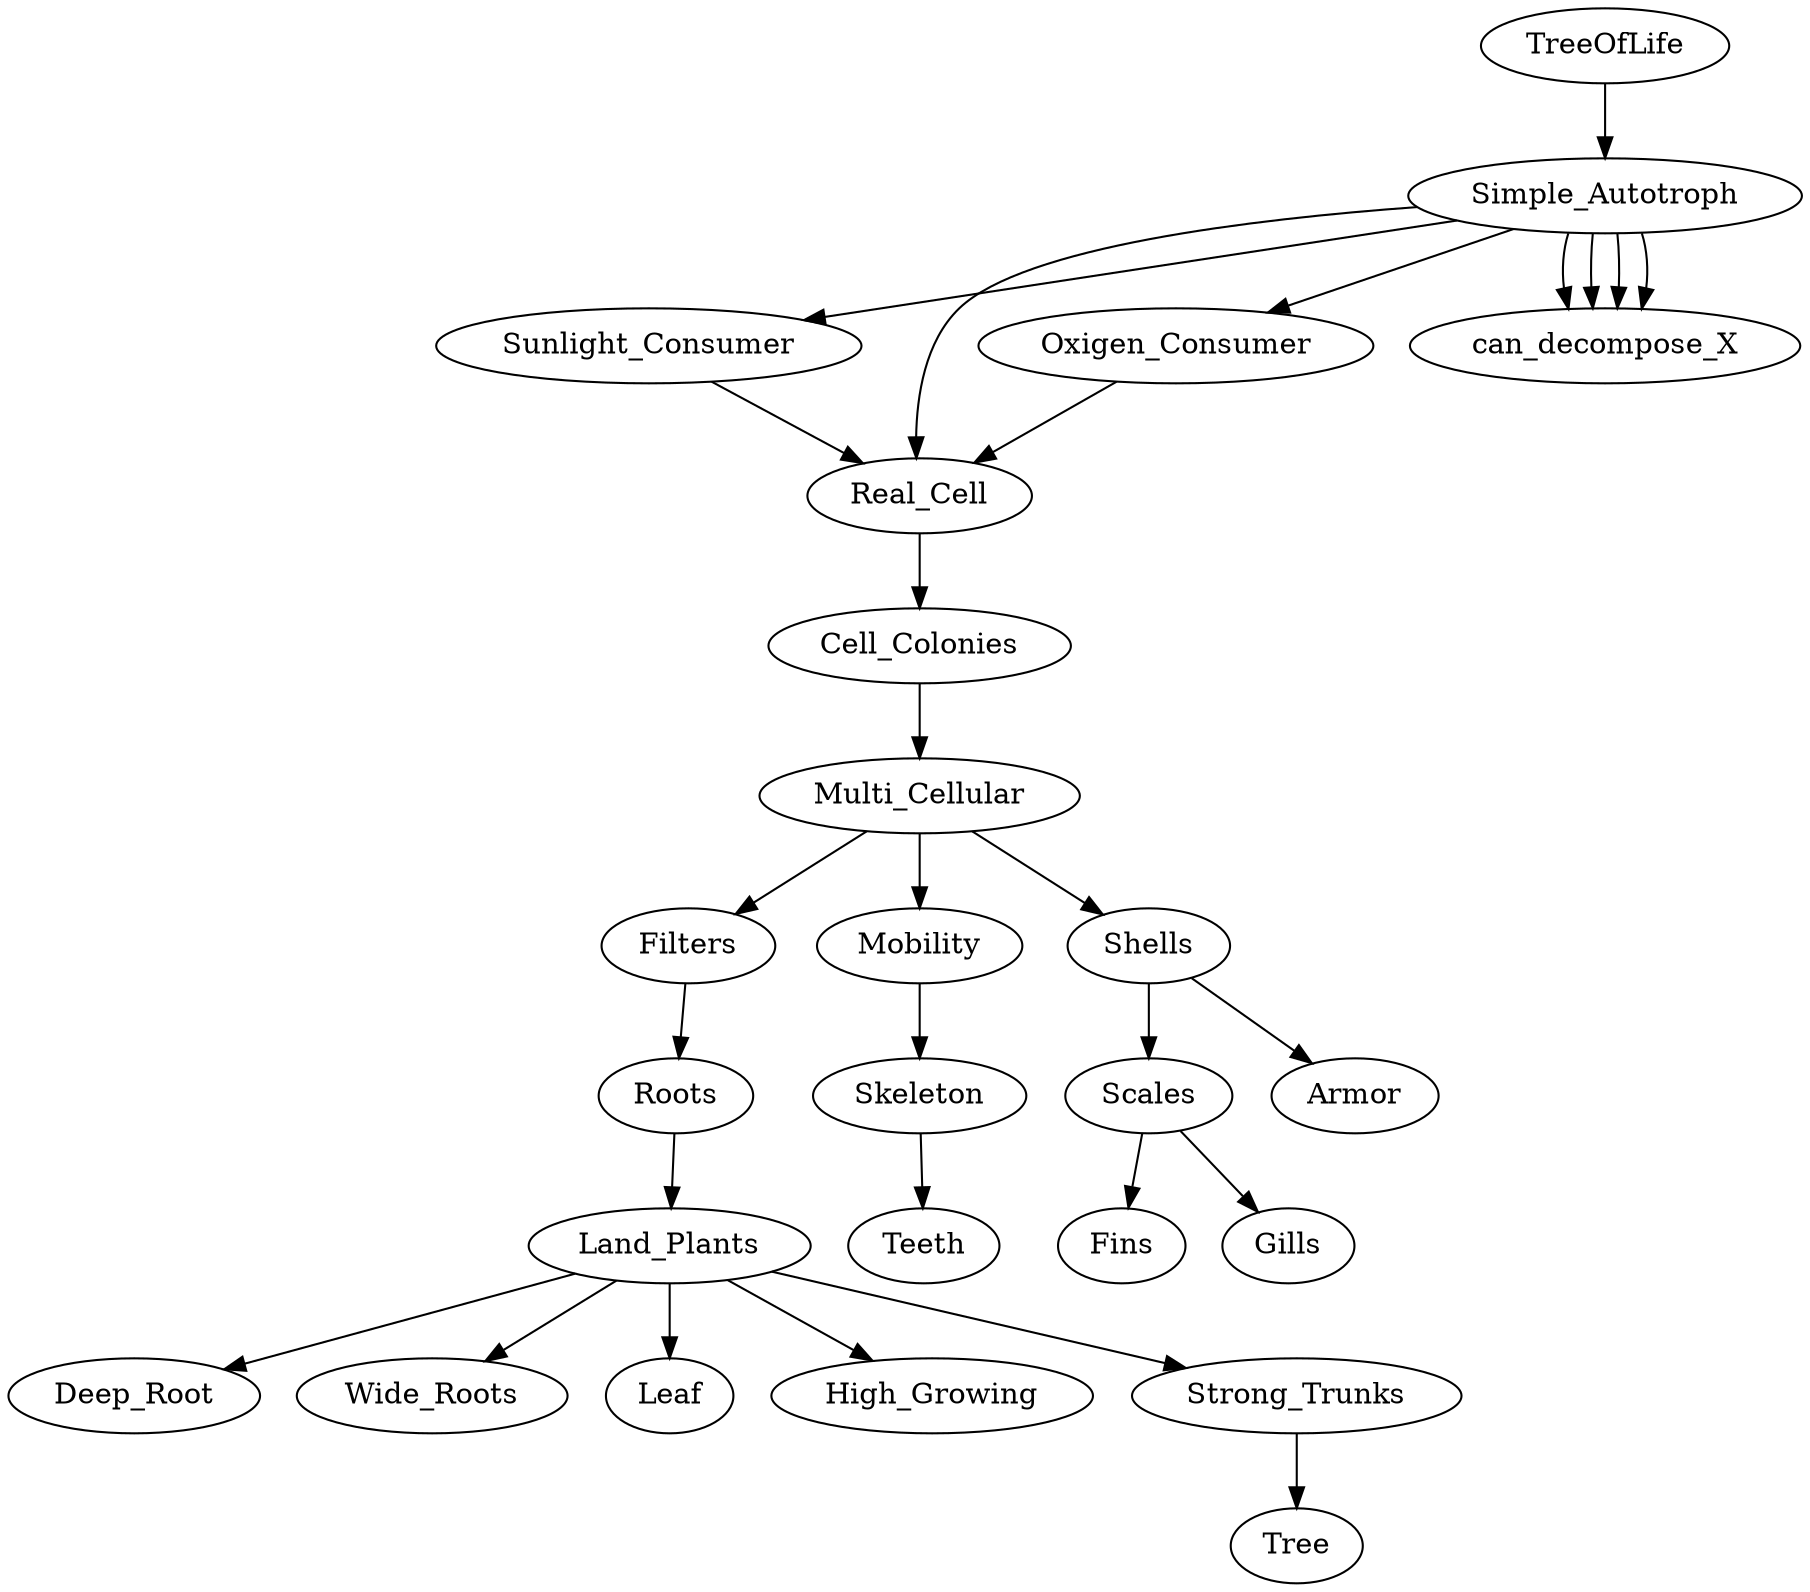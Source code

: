 digraph G {

    TreeOfLife ->
    Simple_Autotroph ->
    Sunlight_Consumer ->
    Real_Cell ->
    Cell_Colonies
    Oxigen_Consumer -> Real_Cell
    Simple_Autotroph -> Real_Cell
    Simple_Autotroph -> Oxigen_Consumer
    Simple_Autotroph -> can_decompose_X
    Simple_Autotroph -> can_decompose_X
    Simple_Autotroph -> can_decompose_X
    Simple_Autotroph -> can_decompose_X

    Cell_Colonies -> Multi_Cellular

    subgraph {
    Multi_Cellular -> Filters
    Multi_Cellular -> Mobility
    Multi_Cellular -> Shells
    Filters -> Roots

    Shells -> Scales
    Shells -> Armor
    Scales -> Fins
    Scales -> Gills




    Mobility -> Skeleton

    -> Teeth
    }



    subgraph {
    Roots -> Land_Plants
    Land_Plants -> Deep_Root
    Land_Plants -> Wide_Roots
    Land_Plants -> Leaf
    Land_Plants -> High_Growing
    Land_Plants -> Strong_Trunks
    }



    subgraph {
    Strong_Trunks -> Tree
    }




}
